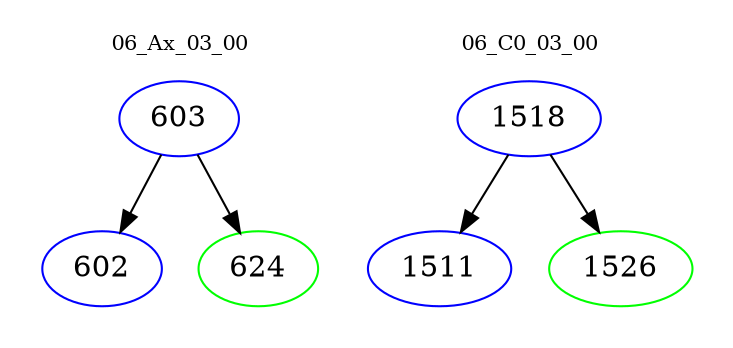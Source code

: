 digraph{
subgraph cluster_0 {
color = white
label = "06_Ax_03_00";
fontsize=10;
T0_603 [label="603", color="blue"]
T0_603 -> T0_602 [color="black"]
T0_602 [label="602", color="blue"]
T0_603 -> T0_624 [color="black"]
T0_624 [label="624", color="green"]
}
subgraph cluster_1 {
color = white
label = "06_C0_03_00";
fontsize=10;
T1_1518 [label="1518", color="blue"]
T1_1518 -> T1_1511 [color="black"]
T1_1511 [label="1511", color="blue"]
T1_1518 -> T1_1526 [color="black"]
T1_1526 [label="1526", color="green"]
}
}
